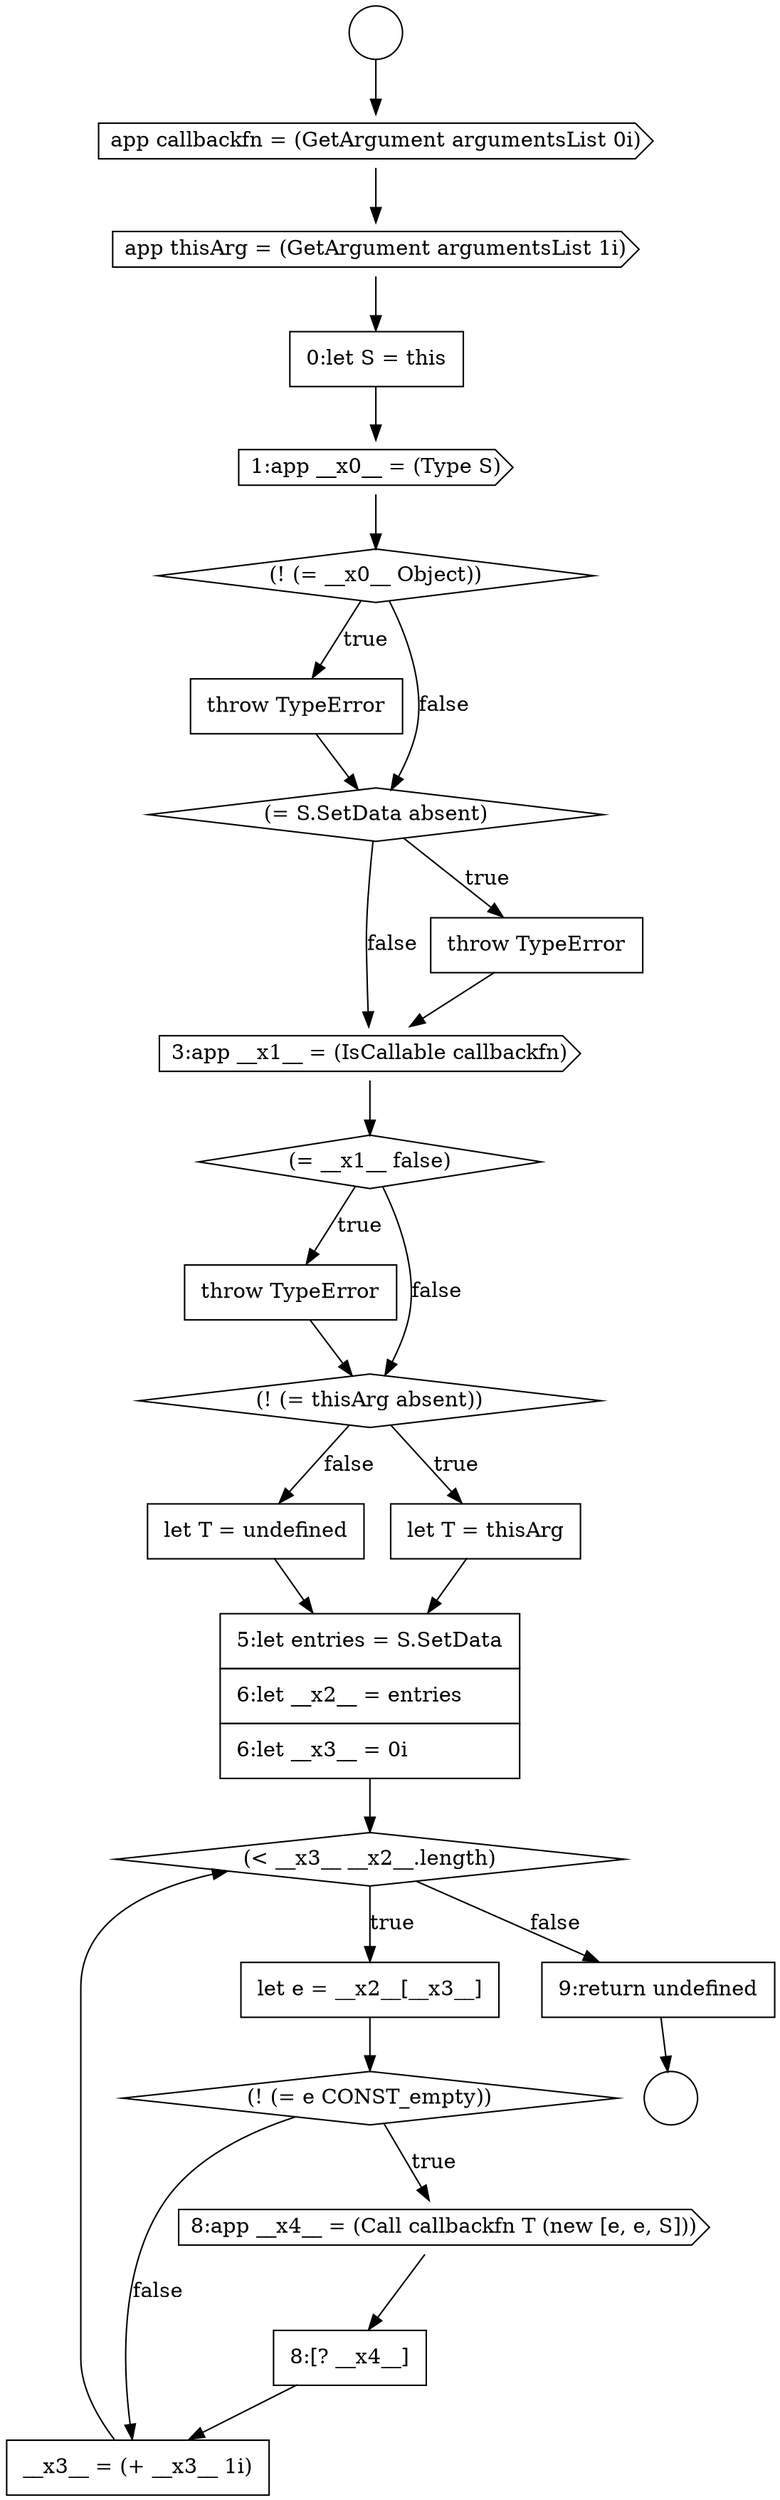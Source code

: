 digraph {
  node14662 [shape=none, margin=0, label=<<font color="black">
    <table border="0" cellborder="1" cellspacing="0" cellpadding="10">
      <tr><td align="left">let T = undefined</td></tr>
    </table>
  </font>> color="black" fillcolor="white" style=filled]
  node14665 [shape=none, margin=0, label=<<font color="black">
    <table border="0" cellborder="1" cellspacing="0" cellpadding="10">
      <tr><td align="left">let e = __x2__[__x3__]</td></tr>
    </table>
  </font>> color="black" fillcolor="white" style=filled]
  node14669 [shape=none, margin=0, label=<<font color="black">
    <table border="0" cellborder="1" cellspacing="0" cellpadding="10">
      <tr><td align="left">__x3__ = (+ __x3__ 1i)</td></tr>
    </table>
  </font>> color="black" fillcolor="white" style=filled]
  node14661 [shape=none, margin=0, label=<<font color="black">
    <table border="0" cellborder="1" cellspacing="0" cellpadding="10">
      <tr><td align="left">let T = thisArg</td></tr>
    </table>
  </font>> color="black" fillcolor="white" style=filled]
  node14648 [shape=circle label=" " color="black" fillcolor="white" style=filled]
  node14666 [shape=diamond, label=<<font color="black">(! (= e CONST_empty))</font>> color="black" fillcolor="white" style=filled]
  node14657 [shape=cds, label=<<font color="black">3:app __x1__ = (IsCallable callbackfn)</font>> color="black" fillcolor="white" style=filled]
  node14647 [shape=circle label=" " color="black" fillcolor="white" style=filled]
  node14667 [shape=cds, label=<<font color="black">8:app __x4__ = (Call callbackfn T (new [e, e, S]))</font>> color="black" fillcolor="white" style=filled]
  node14664 [shape=diamond, label=<<font color="black">(&lt; __x3__ __x2__.length)</font>> color="black" fillcolor="white" style=filled]
  node14668 [shape=none, margin=0, label=<<font color="black">
    <table border="0" cellborder="1" cellspacing="0" cellpadding="10">
      <tr><td align="left">8:[? __x4__]</td></tr>
    </table>
  </font>> color="black" fillcolor="white" style=filled]
  node14663 [shape=none, margin=0, label=<<font color="black">
    <table border="0" cellborder="1" cellspacing="0" cellpadding="10">
      <tr><td align="left">5:let entries = S.SetData</td></tr>
      <tr><td align="left">6:let __x2__ = entries</td></tr>
      <tr><td align="left">6:let __x3__ = 0i</td></tr>
    </table>
  </font>> color="black" fillcolor="white" style=filled]
  node14659 [shape=none, margin=0, label=<<font color="black">
    <table border="0" cellborder="1" cellspacing="0" cellpadding="10">
      <tr><td align="left">throw TypeError</td></tr>
    </table>
  </font>> color="black" fillcolor="white" style=filled]
  node14658 [shape=diamond, label=<<font color="black">(= __x1__ false)</font>> color="black" fillcolor="white" style=filled]
  node14654 [shape=none, margin=0, label=<<font color="black">
    <table border="0" cellborder="1" cellspacing="0" cellpadding="10">
      <tr><td align="left">throw TypeError</td></tr>
    </table>
  </font>> color="black" fillcolor="white" style=filled]
  node14652 [shape=cds, label=<<font color="black">1:app __x0__ = (Type S)</font>> color="black" fillcolor="white" style=filled]
  node14655 [shape=diamond, label=<<font color="black">(= S.SetData absent)</font>> color="black" fillcolor="white" style=filled]
  node14649 [shape=cds, label=<<font color="black">app callbackfn = (GetArgument argumentsList 0i)</font>> color="black" fillcolor="white" style=filled]
  node14670 [shape=none, margin=0, label=<<font color="black">
    <table border="0" cellborder="1" cellspacing="0" cellpadding="10">
      <tr><td align="left">9:return undefined</td></tr>
    </table>
  </font>> color="black" fillcolor="white" style=filled]
  node14660 [shape=diamond, label=<<font color="black">(! (= thisArg absent))</font>> color="black" fillcolor="white" style=filled]
  node14656 [shape=none, margin=0, label=<<font color="black">
    <table border="0" cellborder="1" cellspacing="0" cellpadding="10">
      <tr><td align="left">throw TypeError</td></tr>
    </table>
  </font>> color="black" fillcolor="white" style=filled]
  node14650 [shape=cds, label=<<font color="black">app thisArg = (GetArgument argumentsList 1i)</font>> color="black" fillcolor="white" style=filled]
  node14653 [shape=diamond, label=<<font color="black">(! (= __x0__ Object))</font>> color="black" fillcolor="white" style=filled]
  node14651 [shape=none, margin=0, label=<<font color="black">
    <table border="0" cellborder="1" cellspacing="0" cellpadding="10">
      <tr><td align="left">0:let S = this</td></tr>
    </table>
  </font>> color="black" fillcolor="white" style=filled]
  node14668 -> node14669 [ color="black"]
  node14653 -> node14654 [label=<<font color="black">true</font>> color="black"]
  node14653 -> node14655 [label=<<font color="black">false</font>> color="black"]
  node14655 -> node14656 [label=<<font color="black">true</font>> color="black"]
  node14655 -> node14657 [label=<<font color="black">false</font>> color="black"]
  node14670 -> node14648 [ color="black"]
  node14666 -> node14667 [label=<<font color="black">true</font>> color="black"]
  node14666 -> node14669 [label=<<font color="black">false</font>> color="black"]
  node14656 -> node14657 [ color="black"]
  node14665 -> node14666 [ color="black"]
  node14657 -> node14658 [ color="black"]
  node14649 -> node14650 [ color="black"]
  node14647 -> node14649 [ color="black"]
  node14654 -> node14655 [ color="black"]
  node14663 -> node14664 [ color="black"]
  node14658 -> node14659 [label=<<font color="black">true</font>> color="black"]
  node14658 -> node14660 [label=<<font color="black">false</font>> color="black"]
  node14652 -> node14653 [ color="black"]
  node14669 -> node14664 [ color="black"]
  node14651 -> node14652 [ color="black"]
  node14650 -> node14651 [ color="black"]
  node14659 -> node14660 [ color="black"]
  node14660 -> node14661 [label=<<font color="black">true</font>> color="black"]
  node14660 -> node14662 [label=<<font color="black">false</font>> color="black"]
  node14662 -> node14663 [ color="black"]
  node14661 -> node14663 [ color="black"]
  node14667 -> node14668 [ color="black"]
  node14664 -> node14665 [label=<<font color="black">true</font>> color="black"]
  node14664 -> node14670 [label=<<font color="black">false</font>> color="black"]
}

